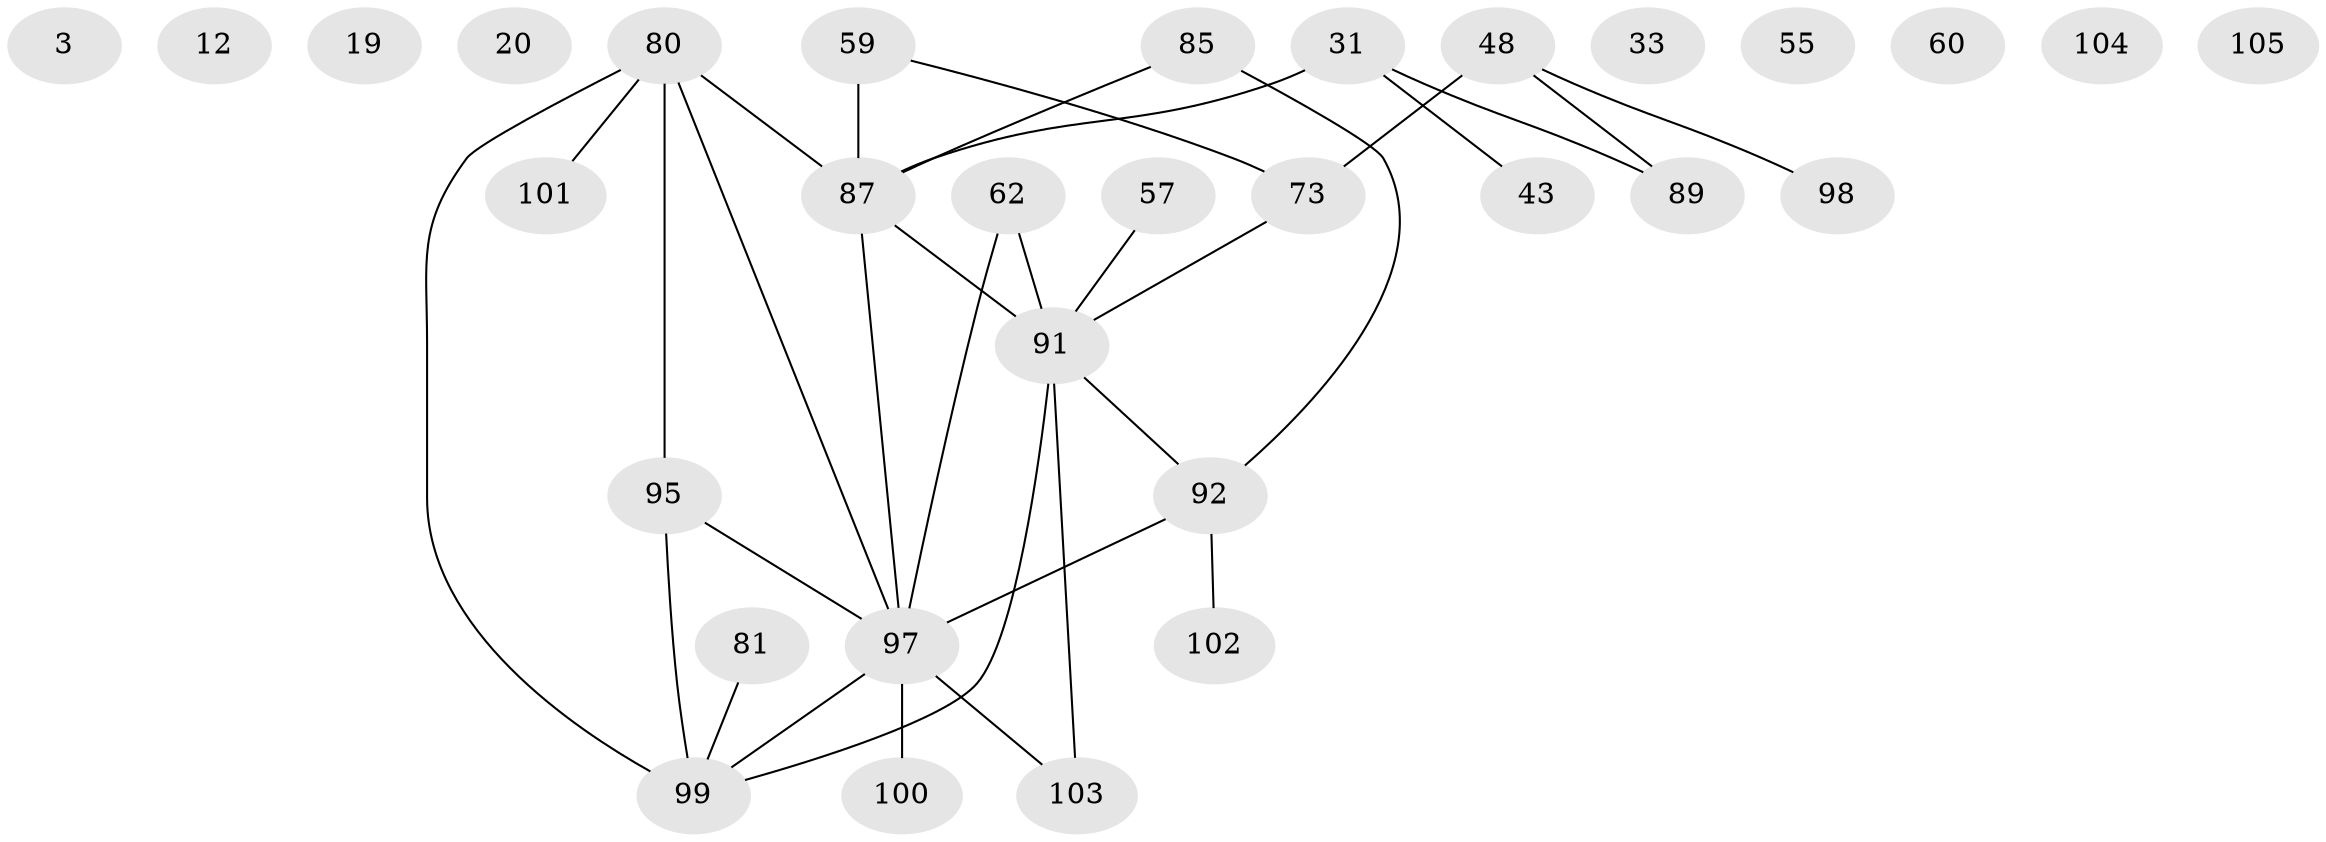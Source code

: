 // original degree distribution, {3: 0.18095238095238095, 4: 0.1619047619047619, 0: 0.08571428571428572, 1: 0.12380952380952381, 2: 0.3333333333333333, 5: 0.05714285714285714, 6: 0.047619047619047616, 8: 0.009523809523809525}
// Generated by graph-tools (version 1.1) at 2025/43/03/04/25 21:43:39]
// undirected, 31 vertices, 32 edges
graph export_dot {
graph [start="1"]
  node [color=gray90,style=filled];
  3;
  12;
  19;
  20;
  31 [super="+9"];
  33;
  43 [super="+8"];
  48 [super="+22"];
  55;
  57;
  59 [super="+34"];
  60;
  62 [super="+44+61"];
  73;
  80 [super="+38+63"];
  81;
  85;
  87 [super="+64+42+83"];
  89 [super="+82"];
  91 [super="+41+52"];
  92 [super="+17+50+49+74"];
  95 [super="+18"];
  97 [super="+37+94+96"];
  98 [super="+72"];
  99 [super="+4+40+21"];
  100;
  101;
  102 [super="+65"];
  103;
  104;
  105;
  31 -- 43;
  31 -- 89;
  31 -- 87 [weight=2];
  48 -- 73 [weight=2];
  48 -- 89;
  48 -- 98;
  57 -- 91;
  59 -- 73;
  59 -- 87;
  62 -- 91;
  62 -- 97 [weight=3];
  73 -- 91;
  80 -- 99 [weight=3];
  80 -- 101;
  80 -- 97;
  80 -- 87 [weight=2];
  80 -- 95 [weight=2];
  81 -- 99;
  85 -- 92;
  85 -- 87;
  87 -- 97 [weight=6];
  87 -- 91 [weight=4];
  91 -- 99;
  91 -- 103;
  91 -- 92;
  92 -- 102 [weight=4];
  92 -- 97 [weight=11];
  95 -- 99;
  95 -- 97 [weight=3];
  97 -- 99 [weight=2];
  97 -- 100;
  97 -- 103;
}
